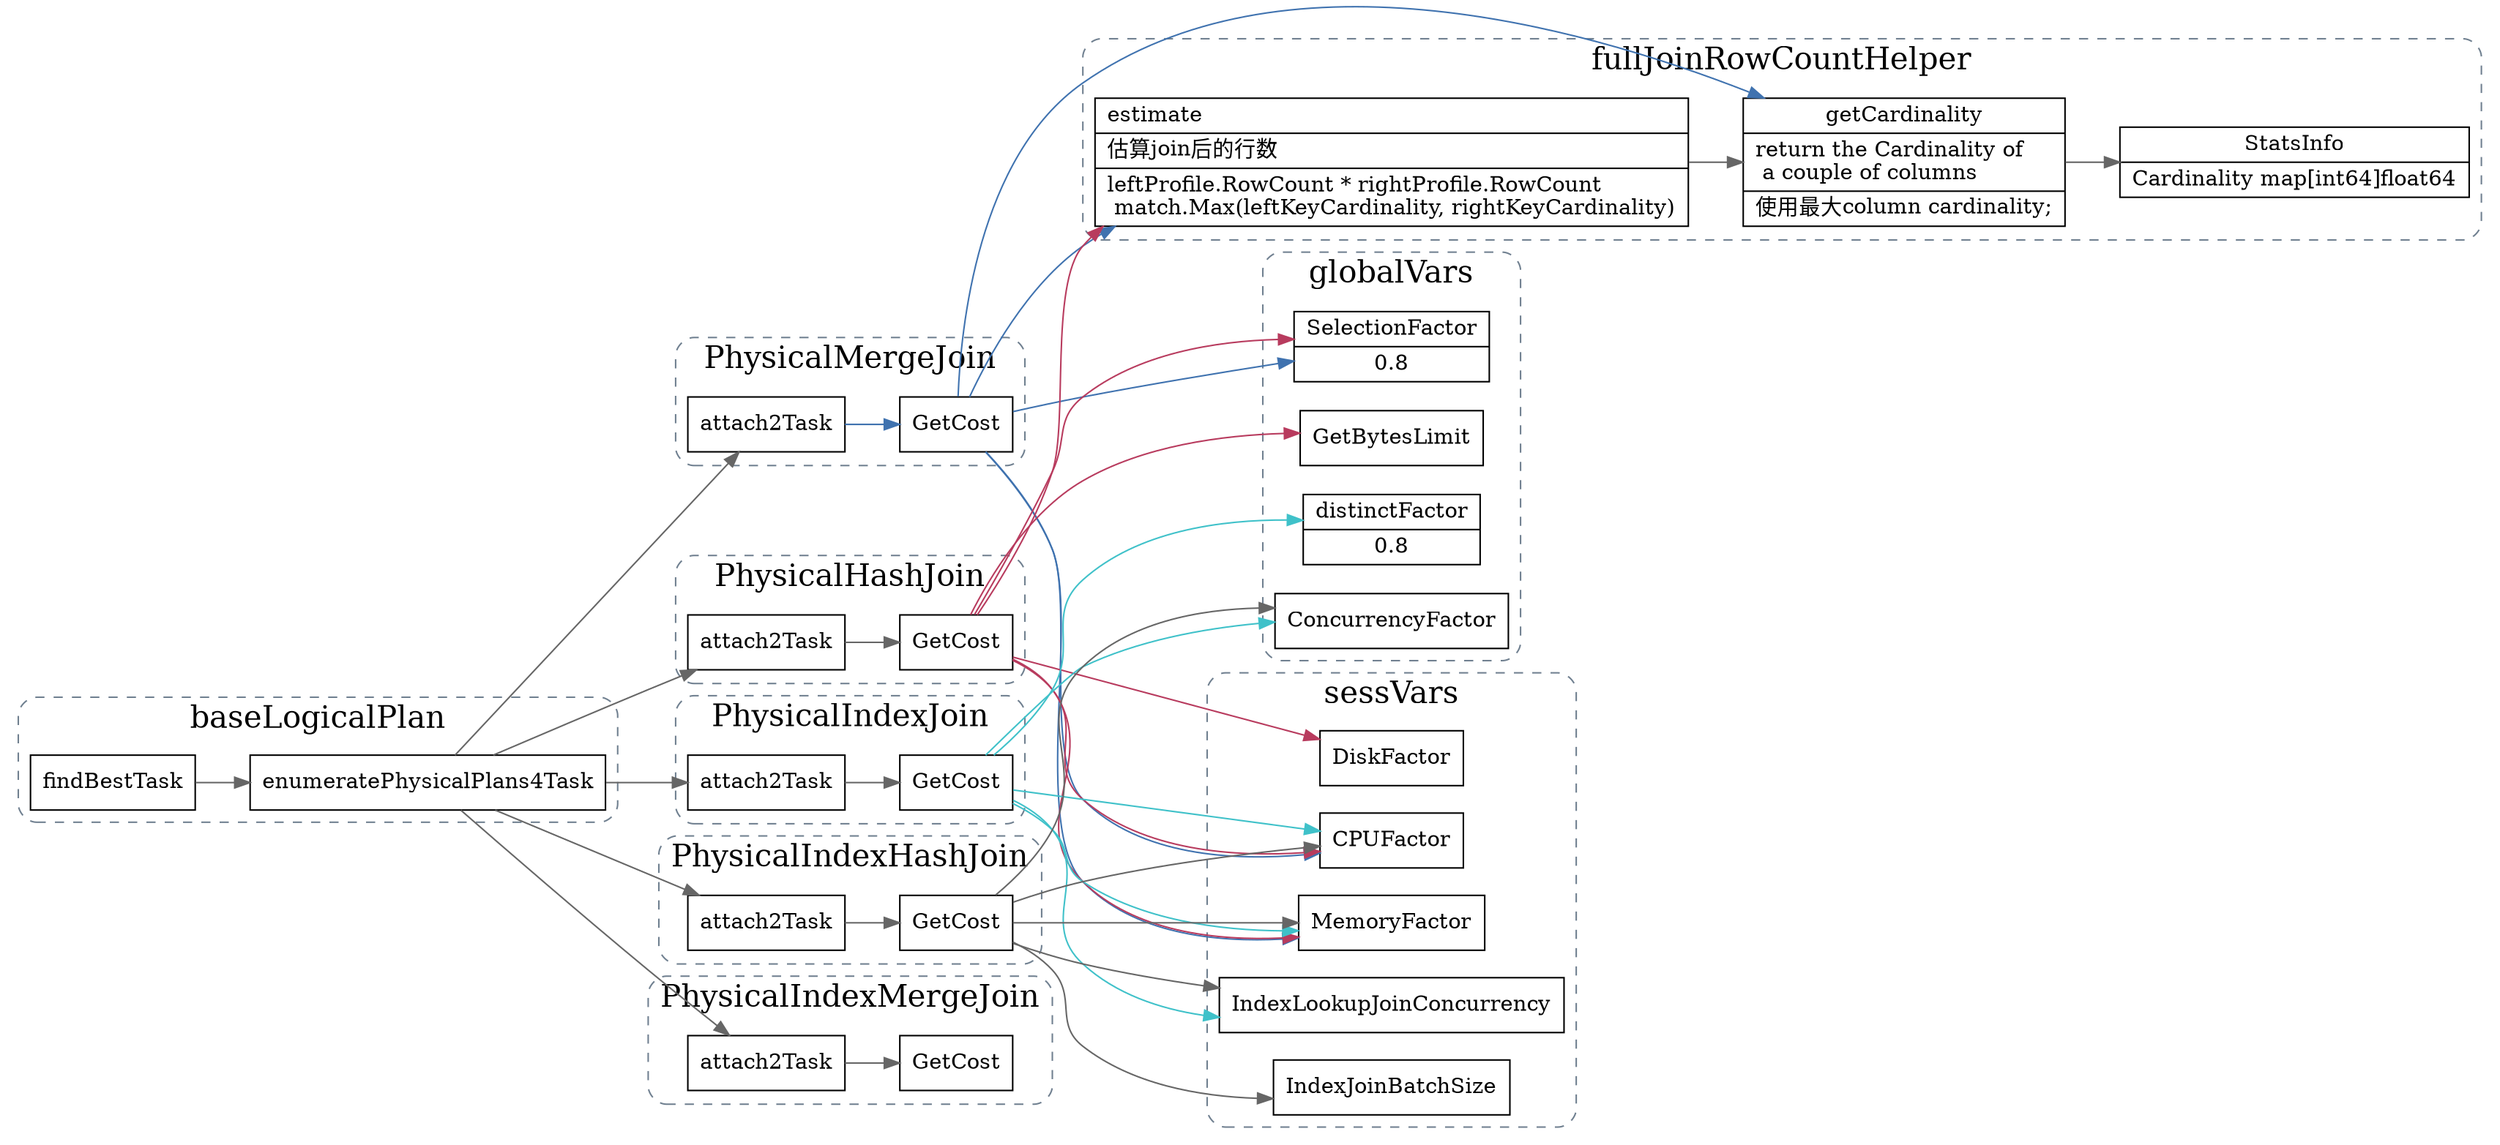 digraph physicalJoinCost {
  node[shape=box];
  edge[color=gray40];
  newrank=true;
  rankdir=LR;

  subgraph cluster_baseLogicalPlan {
    graph[label="baseLogicalPlan";fontsize=20;style="rounded,dashed";color="slategrey"]
    findBestTask;
    enumeratePhysicalPlans4Task;
  }
  findBestTask -> enumeratePhysicalPlans4Task;
  enumeratePhysicalPlans4Task -> {
    PhysicalMergeJoin_attach2Task;
    PhysicalHashJoin_attach2Task;
    PhysicalIndexJoin_attach2Task;
    PhysicalIndexHashJoin_attach2Task;
    PhysicalIndexMergeJoin_attach2Task;
  }
  /*
  subgraph cluster_task {
    graph[label="task";fontsize=20;style="rounded,dashed";color="slategrey"]
    finishCopTask -> {
      ltask_cost;
      rtask_cost;
    } -> rootTask[style=dashed;color=darkblue]
  }
  */
  subgraph cluster_fullJoinRowCountHelper {
    graph[label="fullJoinRowCountHelper";fontsize=20;style="rounded,dashed";color="slategrey"]
    fullJoinRowCountHelper_estimate[
      shape="record";
      label="{{
        estimate\l|
        估算join后的行数\l|
        leftProfile.RowCount * rightProfile.RowCount\l
        match.Max(leftKeyCardinality, rightKeyCardinality)\l
      }}"];

    fullJoinRowCountHelper_estimate -> getCardinality;
    getCardinality -> StatsInfo;
    StatsInfo[
      shape="record";
      label="{{
        StatsInfo|
        Cardinality map[int64]float64\l
      }}"];
    getCardinality[
      shape="record";
      label="{{
        getCardinality|
        return the Cardinality of\l 
        a couple of columns\l|
        使用最大column cardinality;\l
      }}"];
  }

  subgraph cluster_sessVars {
    graph[label="sessVars";fontsize=20;style="rounded,dashed";color="slategrey"]
    CPUFactor;
    MemoryFactor;
    IndexJoinBatchSize;
    IndexLookupJoinConcurrency;
    DiskFactor;
  }
  subgraph cluster_globalVars {
    graph[label="globalVars";fontsize=20;style="rounded,dashed";color="slategrey"]
    SelectionFactor[
      shape="record";
      label="{{
        SelectionFactor|
        0.8
      }}"];
    distinctFactor[
      shape="record";
      label="{{
        distinctFactor|
        0.8
      }}"];
    GetBytesLimit;
    ConcurrencyFactor;
  }

  subgraph cluster_PhysicalMergeJoin {
    graph[label="PhysicalMergeJoin";fontsize=20;style="rounded,dashed";color="slategrey"]
    PhysicalMergeJoin_attach2Task[
      shape="record";
      label="{{
        attach2Task
      }}"];
    PhysicalMergeJoin_GetCost[
      shape="record";
      label="{{
        GetCost
      }}"];

    PhysicalMergeJoin_attach2Task -> {
      PhysicalMergeJoin_GetCost;
      /*
      finishCopTask;
      ltask_cost;
      rtask_cost;
      rootTask;
      */
    } [color="#3f72af"];

    PhysicalMergeJoin_GetCost -> {
      fullJoinRowCountHelper_estimate
      getCardinality;
      CPUFactor;
      SelectionFactor;
      MemoryFactor;
    }[color="#3f72af"];
  }
  subgraph cluster_PhysicalHashJoin {
    graph[label="PhysicalHashJoin";fontsize=20;style="rounded,dashed";color="slategrey"]
    PhysicalHashJoin_attach2Task[
      shape="record";
      label="{{
        attach2Task
      }}"];
    PhysicalHashJoin_GetCost[
      shape="record";
      label="{{
        GetCost
      }}"];

    PhysicalHashJoin_attach2Task -> {
    /*
      finishCopTask;
      ltask_cost;
      rtask_cost;
      rootTask;
      */
      PhysicalHashJoin_GetCost;
    };
    PhysicalHashJoin_GetCost -> {
      fullJoinRowCountHelper_estimate;
      CPUFactor;
      MemoryFactor;
      DiskFactor;
      SelectionFactor;
      GetBytesLimit;
    } [color="#b83b5e"];
  }

  subgraph cluster_PhysicalIndexJoin {
    graph[label="PhysicalIndexJoin";fontsize=20;style="rounded,dashed";color="slategrey"]
    PhysicalIndexJoin_attach2Task[
      shape="record";
      label="{{
        attach2Task
      }}"];
    PhysicalIndexJoin_GetCost[
      shape="record";
      label="{{
        GetCost
      }}"];

    PhysicalIndexJoin_attach2Task -> {
      PhysicalIndexJoin_GetCost;
      /*
      rootTask;
      finishCopTask;
      */
    }
    PhysicalIndexJoin_GetCost -> {
      CPUFactor;
      distinctFactor;
      MemoryFactor;
      ConcurrencyFactor;
      IndexLookupJoinConcurrency;
    }[color="#3fc1c9"];
  }

  subgraph cluster_PhysicalIndexHashJoin {
    graph[label="PhysicalIndexHashJoin";fontsize=20;style="rounded,dashed";color="slategrey"]
    PhysicalIndexHashJoin_attach2Task[
      shape="record";
      label="{{
        attach2Task
      }}"];
    PhysicalIndexHashJoin_GetCost[
      shape="record";
      label="{{
        GetCost
      }}"];
    PhysicalIndexHashJoin_attach2Task -> {
      PhysicalIndexHashJoin_GetCost;
      /*
      finishCopTask;
      rootTask;
      */
    };
    PhysicalIndexHashJoin_GetCost -> {
      CPUFactor;
      IndexJoinBatchSize;
      MemoryFactor;
      ConcurrencyFactor;
      IndexLookupJoinConcurrency;
    }
  }

  subgraph cluster_PhysicalIndexMergeJoin {
    graph[label="PhysicalIndexMergeJoin";fontsize=20;style="rounded,dashed";color="slategrey"]
    PhysicalIndexMergeJoin_attach2Task[
      shape="record";
      label="{{
        attach2Task
      }}"];
    PhysicalIndexMergeJoin_GetCost[
      shape="record";
      label="{{
        GetCost
      }}"];
    PhysicalIndexMergeJoin_attach2Task -> {
      PhysicalIndexMergeJoin_GetCost;
      /*
      finishCopTask;
      rootTask;
      */
    }
  }

}
